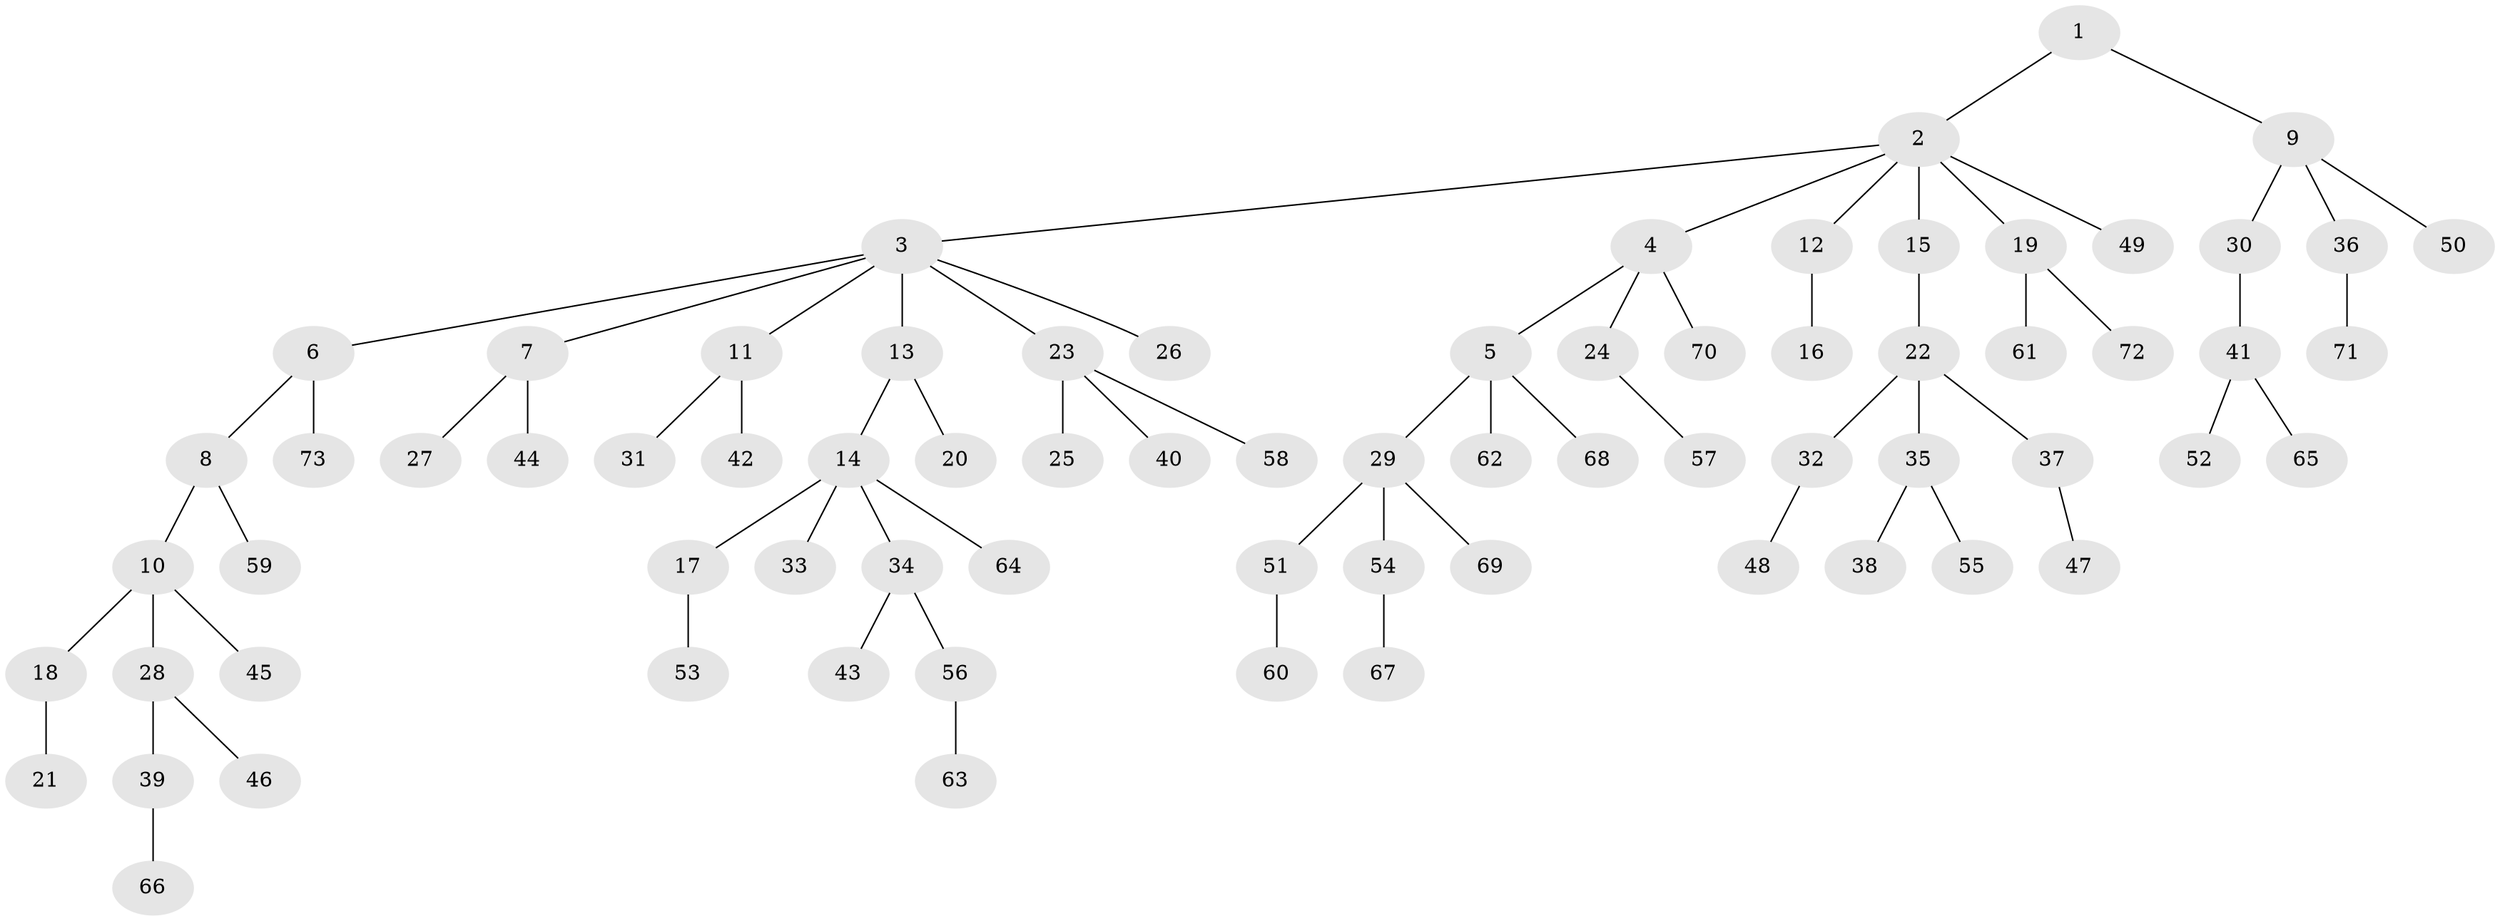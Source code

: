 // coarse degree distribution, {2: 0.26, 8: 0.02, 9: 0.02, 4: 0.08, 3: 0.04, 5: 0.02, 1: 0.56}
// Generated by graph-tools (version 1.1) at 2025/24/03/03/25 07:24:07]
// undirected, 73 vertices, 72 edges
graph export_dot {
graph [start="1"]
  node [color=gray90,style=filled];
  1;
  2;
  3;
  4;
  5;
  6;
  7;
  8;
  9;
  10;
  11;
  12;
  13;
  14;
  15;
  16;
  17;
  18;
  19;
  20;
  21;
  22;
  23;
  24;
  25;
  26;
  27;
  28;
  29;
  30;
  31;
  32;
  33;
  34;
  35;
  36;
  37;
  38;
  39;
  40;
  41;
  42;
  43;
  44;
  45;
  46;
  47;
  48;
  49;
  50;
  51;
  52;
  53;
  54;
  55;
  56;
  57;
  58;
  59;
  60;
  61;
  62;
  63;
  64;
  65;
  66;
  67;
  68;
  69;
  70;
  71;
  72;
  73;
  1 -- 2;
  1 -- 9;
  2 -- 3;
  2 -- 4;
  2 -- 12;
  2 -- 15;
  2 -- 19;
  2 -- 49;
  3 -- 6;
  3 -- 7;
  3 -- 11;
  3 -- 13;
  3 -- 23;
  3 -- 26;
  4 -- 5;
  4 -- 24;
  4 -- 70;
  5 -- 29;
  5 -- 62;
  5 -- 68;
  6 -- 8;
  6 -- 73;
  7 -- 27;
  7 -- 44;
  8 -- 10;
  8 -- 59;
  9 -- 30;
  9 -- 36;
  9 -- 50;
  10 -- 18;
  10 -- 28;
  10 -- 45;
  11 -- 31;
  11 -- 42;
  12 -- 16;
  13 -- 14;
  13 -- 20;
  14 -- 17;
  14 -- 33;
  14 -- 34;
  14 -- 64;
  15 -- 22;
  17 -- 53;
  18 -- 21;
  19 -- 61;
  19 -- 72;
  22 -- 32;
  22 -- 35;
  22 -- 37;
  23 -- 25;
  23 -- 40;
  23 -- 58;
  24 -- 57;
  28 -- 39;
  28 -- 46;
  29 -- 51;
  29 -- 54;
  29 -- 69;
  30 -- 41;
  32 -- 48;
  34 -- 43;
  34 -- 56;
  35 -- 38;
  35 -- 55;
  36 -- 71;
  37 -- 47;
  39 -- 66;
  41 -- 52;
  41 -- 65;
  51 -- 60;
  54 -- 67;
  56 -- 63;
}
